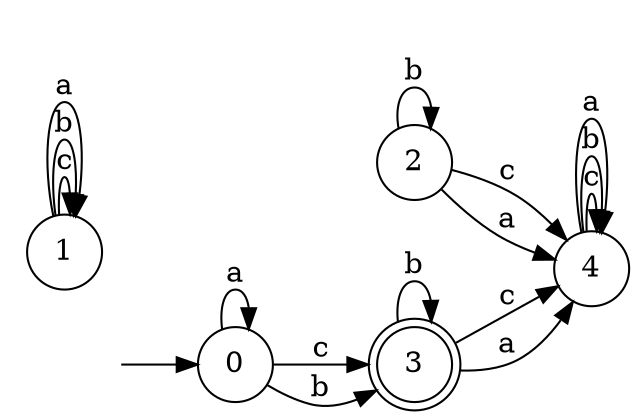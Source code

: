 digraph {
  rankdir=LR;
  0 [label="0", shape = circle];
  0 -> 3 [label="c"];
  0 -> 3 [label="b"];
  0 -> 0 [label="a"];
  1 [label="1", shape = circle];
  1 -> 1 [label="c"];
  1 -> 1 [label="b"];
  1 -> 1 [label="a"];
  2 [label="2", shape = circle];
  2 -> 4 [label="c"];
  2 -> 2 [label="b"];
  2 -> 4 [label="a"];
  3 [label="3", shape = doublecircle];
  3 -> 4 [label="c"];
  3 -> 3 [label="b"];
  3 -> 4 [label="a"];
  4 [label="4", shape = circle];
  4 -> 4 [label="c"];
  4 -> 4 [label="b"];
  4 -> 4 [label="a"];
  5 [label="", shape = plaintext];
  5 -> 0 [label=""];
}
